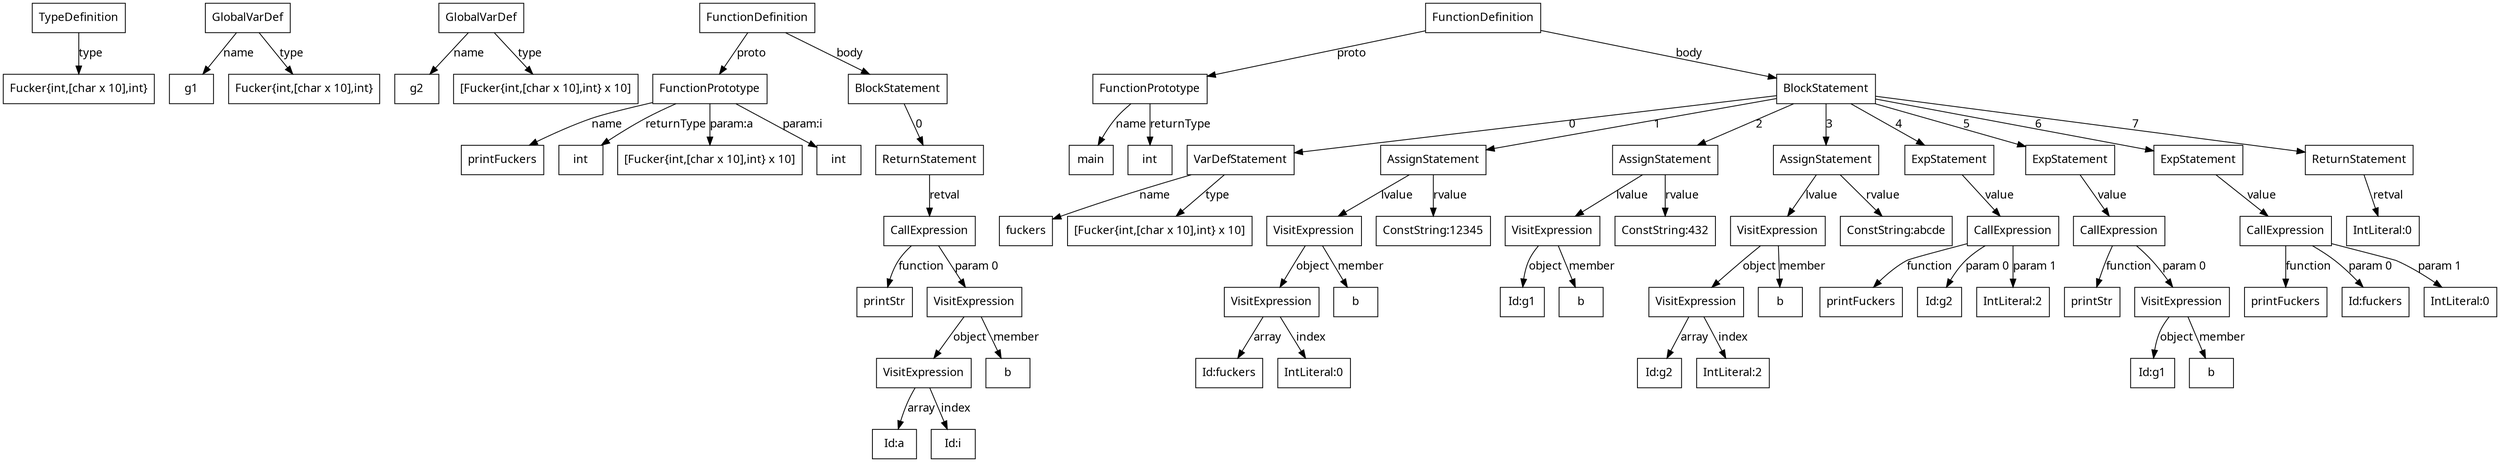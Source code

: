 digraph g {
node[shape = box, fontname = "Fira Code Light"]
edge[fontname = "Fira Code Light", splines = line]
8453032 [label="TypeDefinition"]
8453032 -> 1 [label="type"]
1 [label="Fucker{int,[char x 10],int}"]
8452152 [label="GlobalVarDef"]
8452152 -> 2 [label="name"]
2 [label="g1"]
8452152 -> 3 [label="type"]
3 [label="Fucker{int,[char x 10],int}"]
8452592 [label="GlobalVarDef"]
8452592 -> 4 [label="name"]
4 [label="g2"]
8452592 -> 5 [label="type"]
5 [label="[Fucker{int,[char x 10],int} x 10]"]
8476032 [label="FunctionDefinition"]
8476032 -> 8507128 [label="proto"]
8476032 -> 8486712 [label="body"]
8507128 [label="FunctionPrototype"]
8507128 -> 6 [label="name"]
6 [label="printFuckers"]
8507128 -> 7 [label="returnType"]
7 [label="int"]
8507128 -> 8 [label="param:a"]
8 [label="[Fucker{int,[char x 10],int} x 10]"]
8507128 -> 9 [label="param:i"]
9 [label="int"]
8486712 [label="BlockStatement"]
8486712 -> 8475712 [label=0]
8475712 [label="ReturnStatement"]
8475712 -> 8507440 [label="retval"]
8507440 [label="CallExpression"]
8507440 -> 10 [label="function"]
10 [label="printStr"]
8507440 -> 8452240 [label="param 0"]
8452240 [label="VisitExpression"]
8452240 -> 8476288 [label="object"]
8476288 [label="VisitExpression"]
8476288 -> 8452856 [label="array"]
8452856 [label="Id:a"]
8476288 -> 8452680 [label="index"]
8452680 [label="Id:i"]
8452240 -> 11 [label="member"]
11 [label="b"]
8476864 [label="FunctionDefinition"]
8476864 -> 8505880 [label="proto"]
8476864 -> 8486208 [label="body"]
8505880 [label="FunctionPrototype"]
8505880 -> 12 [label="name"]
12 [label="main"]
8505880 -> 13 [label="returnType"]
13 [label="int"]
8486208 [label="BlockStatement"]
8486208 -> 8493400 [label=0]
8486208 -> 8476672 [label=1]
8486208 -> 8476160 [label=2]
8486208 -> 8476224 [label=3]
8486208 -> 8476608 [label=4]
8486208 -> 8476416 [label=5]
8486208 -> 8476480 [label=6]
8486208 -> 8476736 [label=7]
8493400 [label="VarDefStatement"]
8493400 -> 14 [label="name"]
14 [label="fuckers"]
8493400 -> 15 [label="type"]
15 [label="[Fucker{int,[char x 10],int} x 10]"]
8476672 [label="AssignStatement"]
8476672 -> 8452328 [label="lvalue"]
8476672 -> 8451976 [label="rvalue"]
8452328 [label="VisitExpression"]
8452328 -> 8475840 [label="object"]
8475840 [label="VisitExpression"]
8475840 -> 8517520 [label="array"]
8517520 [label="Id:fuckers"]
8475840 -> 8476096 [label="index"]
8476096 [label="IntLiteral:0"]
8452328 -> 16 [label="member"]
16 [label="b"]
8451976 [label="ConstString:12345"]
8476160 [label="AssignStatement"]
8476160 -> 8515496 [label="lvalue"]
8476160 -> 8516288 [label="rvalue"]
8515496 [label="VisitExpression"]
8515496 -> 8517344 [label="object"]
8517344 [label="Id:g1"]
8515496 -> 17 [label="member"]
17 [label="b"]
8516288 [label="ConstString:432"]
8476224 [label="AssignStatement"]
8476224 -> 8517872 [label="lvalue"]
8476224 -> 8516640 [label="rvalue"]
8517872 [label="VisitExpression"]
8517872 -> 8476352 [label="object"]
8476352 [label="VisitExpression"]
8476352 -> 8515232 [label="array"]
8515232 [label="Id:g2"]
8476352 -> 8475072 [label="index"]
8475072 [label="IntLiteral:2"]
8517872 -> 18 [label="member"]
18 [label="b"]
8516640 [label="ConstString:abcde"]
8476608 [label="ExpStatement"]
8476608 -> 8505776 [label="value"]
8505776 [label="CallExpression"]
8505776 -> 19 [label="function"]
19 [label="printFuckers"]
8505776 -> 8516552 [label="param 0"]
8516552 [label="Id:g2"]
8505776 -> 8475776 [label="param 1"]
8475776 [label="IntLiteral:2"]
8476416 [label="ExpStatement"]
8476416 -> 8507648 [label="value"]
8507648 [label="CallExpression"]
8507648 -> 20 [label="function"]
20 [label="printStr"]
8507648 -> 8516728 [label="param 0"]
8516728 [label="VisitExpression"]
8516728 -> 8515320 [label="object"]
8515320 [label="Id:g1"]
8516728 -> 21 [label="member"]
21 [label="b"]
8476480 [label="ExpStatement"]
8476480 -> 8507232 [label="value"]
8507232 [label="CallExpression"]
8507232 -> 22 [label="function"]
22 [label="printFuckers"]
8507232 -> 8515408 [label="param 0"]
8515408 [label="Id:fuckers"]
8507232 -> 8476992 [label="param 1"]
8476992 [label="IntLiteral:0"]
8476736 [label="ReturnStatement"]
8476736 -> 8476800 [label="retval"]
8476800 [label="IntLiteral:0"]
}

